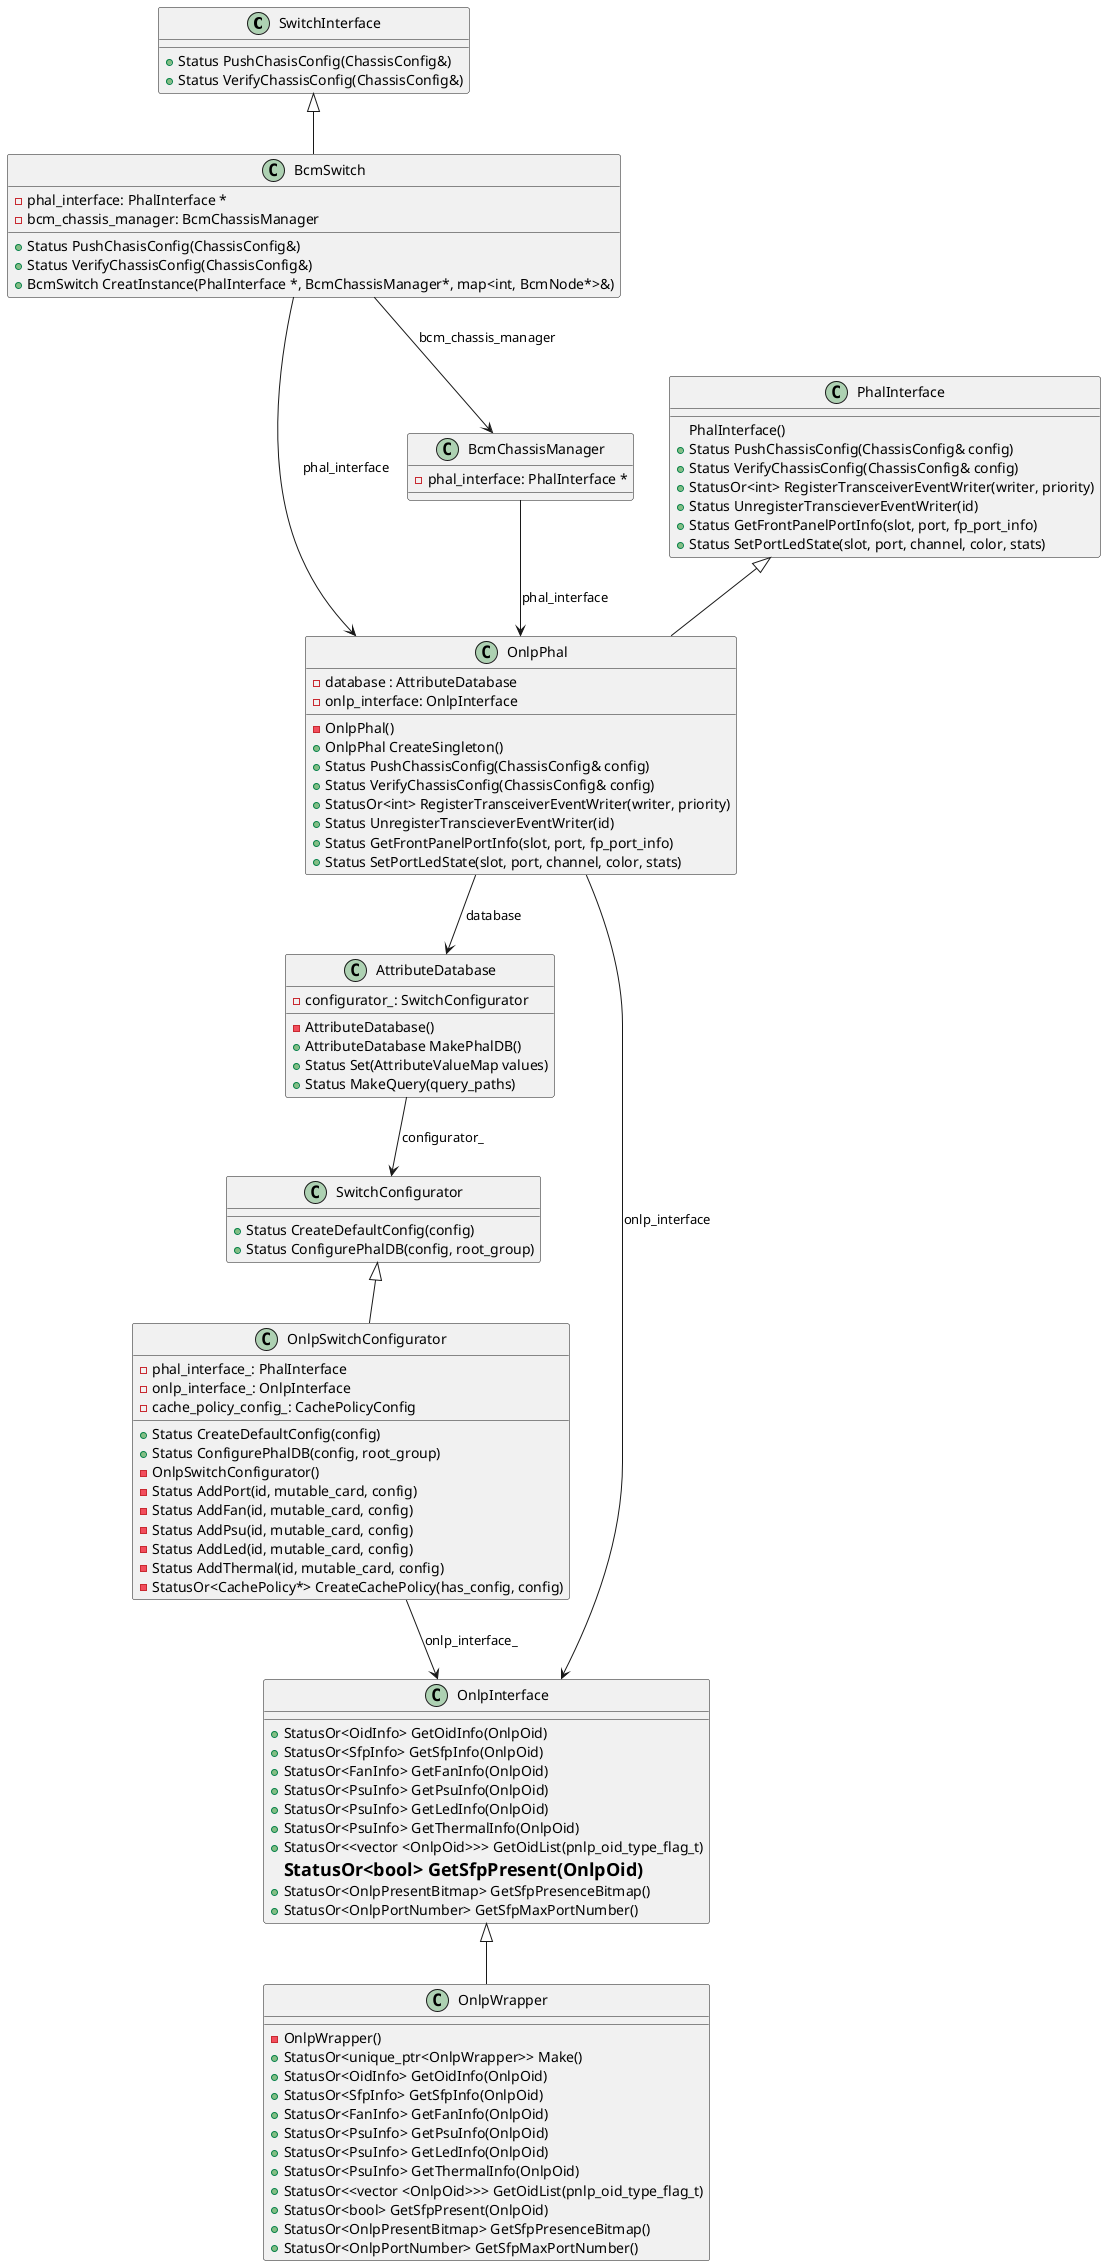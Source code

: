 @startuml
SwitchInterface <|-- BcmSwitch
BcmSwitch --> OnlpPhal: phal_interface
BcmSwitch --> BcmChassisManager: bcm_chassis_manager
BcmChassisManager --> OnlpPhal: phal_interface
PhalInterface <|-- OnlpPhal
OnlpPhal --> AttributeDatabase: database
OnlpPhal --> OnlpInterface: onlp_interface
OnlpInterface <|-- OnlpWrapper
SwitchConfigurator <|-- OnlpSwitchConfigurator
OnlpSwitchConfigurator --> OnlpInterface: onlp_interface_
AttributeDatabase --> SwitchConfigurator: configurator_

class SwitchInterface {
  +Status PushChasisConfig(ChassisConfig&)
  +Status VerifyChassisConfig(ChassisConfig&)
}

class BcmSwitch {
  -phal_interface: PhalInterface *
  -bcm_chassis_manager: BcmChassisManager
  +Status PushChasisConfig(ChassisConfig&)
  +Status VerifyChassisConfig(ChassisConfig&)
  +BcmSwitch CreatInstance(PhalInterface *, BcmChassisManager*, map<int, BcmNode*>&)
}

class BcmChassisManager {
  -phal_interface: PhalInterface *
}

class PhalInterface {
  PhalInterface()
  +Status PushChassisConfig(ChassisConfig& config)
  +Status VerifyChassisConfig(ChassisConfig& config)
  +StatusOr<int> RegisterTransceiverEventWriter(writer, priority)
  +Status UnregisterTranscieverEventWriter(id)
  +Status GetFrontPanelPortInfo(slot, port, fp_port_info)
  +Status SetPortLedState(slot, port, channel, color, stats)
}

class OnlpPhal {
  -database : AttributeDatabase
  -onlp_interface: OnlpInterface
  -OnlpPhal()
  +OnlpPhal CreateSingleton()
  +Status PushChassisConfig(ChassisConfig& config)
  +Status VerifyChassisConfig(ChassisConfig& config)
  +StatusOr<int> RegisterTransceiverEventWriter(writer, priority)
  +Status UnregisterTranscieverEventWriter(id)
  +Status GetFrontPanelPortInfo(slot, port, fp_port_info)
  +Status SetPortLedState(slot, port, channel, color, stats)
}

class OnlpInterface {
  +StatusOr<OidInfo> GetOidInfo(OnlpOid)
  +StatusOr<SfpInfo> GetSfpInfo(OnlpOid)
  +StatusOr<FanInfo> GetFanInfo(OnlpOid)
  +StatusOr<PsuInfo> GetPsuInfo(OnlpOid)
  +StatusOr<PsuInfo> GetLedInfo(OnlpOid)
  +StatusOr<PsuInfo> GetThermalInfo(OnlpOid)
  +StatusOr<<vector <OnlpOid>>> GetOidList(pnlp_oid_type_flag_t)
  =StatusOr<bool> GetSfpPresent(OnlpOid)
  +StatusOr<OnlpPresentBitmap> GetSfpPresenceBitmap()
  +StatusOr<OnlpPortNumber> GetSfpMaxPortNumber()
}

class OnlpWrapper {
  -OnlpWrapper()
  +StatusOr<unique_ptr<OnlpWrapper>> Make()
  +StatusOr<OidInfo> GetOidInfo(OnlpOid)
  +StatusOr<SfpInfo> GetSfpInfo(OnlpOid)
  +StatusOr<FanInfo> GetFanInfo(OnlpOid)
  +StatusOr<PsuInfo> GetPsuInfo(OnlpOid)
  +StatusOr<PsuInfo> GetLedInfo(OnlpOid)
  +StatusOr<PsuInfo> GetThermalInfo(OnlpOid)
  +StatusOr<<vector <OnlpOid>>> GetOidList(pnlp_oid_type_flag_t)
  +StatusOr<bool> GetSfpPresent(OnlpOid)
  +StatusOr<OnlpPresentBitmap> GetSfpPresenceBitmap()
  +StatusOr<OnlpPortNumber> GetSfpMaxPortNumber()
}

class AttributeDatabase {
  -configurator_: SwitchConfigurator
  -AttributeDatabase()
  +AttributeDatabase MakePhalDB()
  +Status Set(AttributeValueMap values)
  +Status MakeQuery(query_paths)
}

class SwitchConfigurator {
  +Status CreateDefaultConfig(config)
  +Status ConfigurePhalDB(config, root_group)
}

class OnlpSwitchConfigurator {
  -phal_interface_: PhalInterface
  -onlp_interface_: OnlpInterface
  -cache_policy_config_: CachePolicyConfig
  +Status CreateDefaultConfig(config)
  +Status ConfigurePhalDB(config, root_group)
  -OnlpSwitchConfigurator()
  -Status AddPort(id, mutable_card, config)
  -Status AddFan(id, mutable_card, config)
  -Status AddPsu(id, mutable_card, config)
  -Status AddLed(id, mutable_card, config)
  -Status AddThermal(id, mutable_card, config)
  -StatusOr<CachePolicy*> CreateCachePolicy(has_config, config)
}
@enduml

